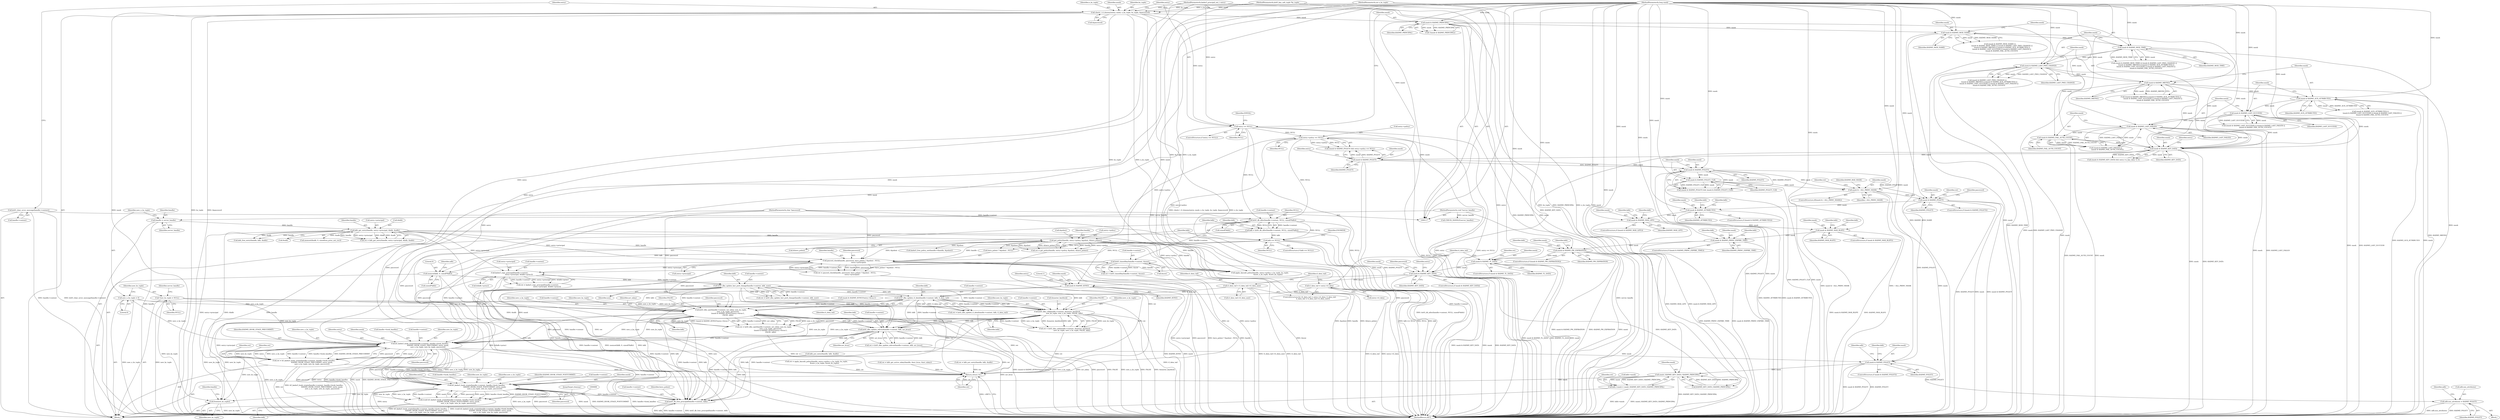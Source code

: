 digraph "0_krb5_b863de7fbf080b15e347a736fdda0a82d42f4f6b@API" {
"1000643" [label="(Call,k5_kadm5_hook_create(handle->context, handle->hook_handles,\n                               KADM5_HOOK_STAGE_PRECOMMIT, entry, mask,\n                               new_n_ks_tuple, new_ks_tuple, password))"];
"1000632" [label="(Call,krb5_dbe_update_mkvno(handle->context, kdb, act_kvno))"];
"1000617" [label="(Call,krb5_dbe_crk(handle->context, &master_keyblock,\n                           new_ks_tuple, new_n_ks_tuple, FALSE, kdb))"];
"1000515" [label="(Call,krb5_dbe_update_last_pwd_change(handle->context, kdb, now))"];
"1000500" [label="(Call,kadm5_copy_principal(handle->context,\n                                    entry->principal, &(kdb->princ)))"];
"1000343" [label="(Call,krb5_timeofday(handle->context, &now))"];
"1000276" [label="(Call,krb5_db_alloc(handle->context, NULL, sizeof(*kdb)))"];
"1000151" [label="(Call,krb5_clear_error_message(handle->context))"];
"1000224" [label="(Call,entry->policy == NULL)"];
"1000163" [label="(Call,entry == NULL)"];
"1000155" [label="(Call,check_1_6_dummy(entry, mask, n_ks_tuple, ks_tuple, &password))"];
"1000119" [label="(MethodParameterIn,kadm5_principal_ent_t entry)"];
"1000120" [label="(MethodParameterIn,long mask)"];
"1000121" [label="(MethodParameterIn,int n_ks_tuple)"];
"1000122" [label="(MethodParameterIn,krb5_key_salt_tuple *ks_tuple)"];
"1000326" [label="(Call,passwd_check(handle, password, have_polent ? &polent : NULL,\n                           entry->principal))"];
"1000309" [label="(Call,get_policy(handle, entry->policy, &polent, &have_polent))"];
"1000249" [label="(Call,kdb_get_entry(handle, entry->principal, &kdb, &adb))"];
"1000136" [label="(Call,handle = server_handle)"];
"1000118" [label="(MethodParameterIn,void *server_handle)"];
"1000123" [label="(MethodParameterIn,char *password)"];
"1000285" [label="(Call,kdb == NULL)"];
"1000274" [label="(Call,kdb = krb5_db_alloc(handle->context, NULL, sizeof(*kdb)))"];
"1000290" [label="(Call,memset(kdb, 0, sizeof(*kdb)))"];
"1000542" [label="(Call,krb5_dbe_update_tl_data(handle->context, kdb, tl_data_tail))"];
"1000528" [label="(Call,tl_data_tail = entry->tl_data)"];
"1000534" [label="(Call,tl_data_tail = tl_data_tail->tl_data_next)"];
"1000146" [label="(Call,*new_ks_tuple = NULL)"];
"1000142" [label="(Call,new_n_ks_tuple = 0)"];
"1000595" [label="(Call,krb5_dbe_cpw(handle->context, act_mkey, new_ks_tuple,\n                           new_n_ks_tuple, password,\n                           (mask & KADM5_KVNO)?entry->kvno:1,\n                           FALSE, kdb))"];
"1000579" [label="(Call,mask & KADM5_KEY_DATA)"];
"1000523" [label="(Call,mask & KADM5_TL_DATA)"];
"1000472" [label="(Call,mask & KADM5_PW_EXPIRATION)"];
"1000424" [label="(Call,mask & KADM5_PRINC_EXPIRE_TIME)"];
"1000403" [label="(Call,mask & KADM5_MAX_RLIFE)"];
"1000382" [label="(Call,mask & KADM5_MAX_LIFE)"];
"1000361" [label="(Call,mask & KADM5_ATTRIBUTES)"];
"1000303" [label="(Call,mask & KADM5_POLICY)"];
"1000242" [label="(Call,mask & ~ALL_PRINC_MASK)"];
"1000236" [label="(Call,mask & KADM5_POLICY_CLR)"];
"1000233" [label="(Call,mask & KADM5_POLICY)"];
"1000221" [label="(Call,mask & KADM5_POLICY)"];
"1000209" [label="(Call,mask & KADM5_KEY_DATA)"];
"1000187" [label="(Call,mask & KADM5_MKVNO)"];
"1000183" [label="(Call,mask & KADM5_LAST_PWD_CHANGE)"];
"1000179" [label="(Call,mask & KADM5_MOD_TIME)"];
"1000175" [label="(Call,mask & KADM5_MOD_NAME)"];
"1000171" [label="(Call,mask & KADM5_PRINCIPAL)"];
"1000199" [label="(Call,mask & KADM5_LAST_FAILED)"];
"1000195" [label="(Call,mask & KADM5_LAST_SUCCESS)"];
"1000191" [label="(Call,mask & KADM5_AUX_ATTRIBUTES)"];
"1000202" [label="(Call,mask & KADM5_FAIL_AUTH_COUNT)"];
"1000604" [label="(Call,mask & KADM5_KVNO)"];
"1000641" [label="(Call,ret = k5_kadm5_hook_create(handle->context, handle->hook_handles,\n                               KADM5_HOOK_STAGE_PRECOMMIT, entry, mask,\n                               new_n_ks_tuple, new_ks_tuple, password))"];
"1000730" [label="(Return,return ret;)"];
"1000665" [label="(Call,mask & KADM5_POLICY)"];
"1000669" [label="(Call,adb.aux_attributes = KADM5_POLICY)"];
"1000685" [label="(Call,mask | KADM5_KEY_DATA | KADM5_PRINCIPAL)"];
"1000681" [label="(Call,kdb->mask = mask | KADM5_KEY_DATA | KADM5_PRINCIPAL)"];
"1000699" [label="(Call,k5_kadm5_hook_create(handle->context, handle->hook_handles,\n                                KADM5_HOOK_STAGE_POSTCOMMIT, entry, mask,\n                                new_n_ks_tuple, new_ks_tuple, password))"];
"1000697" [label="(Call,(void) k5_kadm5_hook_create(handle->context, handle->hook_handles,\n                                KADM5_HOOK_STAGE_POSTCOMMIT, entry, mask,\n                                new_n_ks_tuple, new_ks_tuple, password))"];
"1000713" [label="(Call,free(new_ks_tuple))"];
"1000715" [label="(Call,krb5_db_free_principal(handle->context, kdb))"];
"1000654" [label="(Identifier,new_ks_tuple)"];
"1000625" [label="(Identifier,FALSE)"];
"1000293" [label="(Call,sizeof(*kdb))"];
"1000604" [label="(Call,mask & KADM5_KVNO)"];
"1000121" [label="(MethodParameterIn,int n_ks_tuple)"];
"1000484" [label="(Identifier,kdb)"];
"1000657" [label="(Identifier,ret)"];
"1000700" [label="(Call,handle->context)"];
"1000221" [label="(Call,mask & KADM5_POLICY)"];
"1000248" [label="(Identifier,ret)"];
"1000500" [label="(Call,kadm5_copy_principal(handle->context,\n                                    entry->principal, &(kdb->princ)))"];
"1000162" [label="(ControlStructure,if (entry == NULL))"];
"1000382" [label="(Call,mask & KADM5_MAX_LIFE)"];
"1000643" [label="(Call,k5_kadm5_hook_create(handle->context, handle->hook_handles,\n                               KADM5_HOOK_STAGE_PRECOMMIT, entry, mask,\n                               new_n_ks_tuple, new_ks_tuple, password))"];
"1000242" [label="(Call,mask & ~ALL_PRINC_MASK)"];
"1000203" [label="(Identifier,mask)"];
"1000671" [label="(Identifier,adb)"];
"1000730" [label="(Return,return ret;)"];
"1000716" [label="(Call,handle->context)"];
"1000343" [label="(Call,krb5_timeofday(handle->context, &now))"];
"1000246" [label="(Identifier,KADM5_BAD_MASK)"];
"1000214" [label="(Identifier,entry)"];
"1000383" [label="(Identifier,mask)"];
"1000650" [label="(Identifier,KADM5_HOOK_STAGE_PRECOMMIT)"];
"1000304" [label="(Identifier,mask)"];
"1000605" [label="(Identifier,mask)"];
"1000624" [label="(Identifier,new_n_ks_tuple)"];
"1000501" [label="(Call,handle->context)"];
"1000591" [label="(Identifier,password)"];
"1000477" [label="(Identifier,kdb)"];
"1000653" [label="(Identifier,new_n_ks_tuple)"];
"1000189" [label="(Identifier,KADM5_MKVNO)"];
"1000290" [label="(Call,memset(kdb, 0, sizeof(*kdb)))"];
"1000424" [label="(Call,mask & KADM5_PRINC_EXPIRE_TIME)"];
"1000522" [label="(ControlStructure,if (mask & KADM5_TL_DATA))"];
"1000192" [label="(Identifier,mask)"];
"1000608" [label="(Identifier,entry)"];
"1000408" [label="(Identifier,kdb)"];
"1000374" [label="(Identifier,kdb)"];
"1000667" [label="(Identifier,KADM5_POLICY)"];
"1000524" [label="(Identifier,mask)"];
"1000194" [label="(Call,(mask & KADM5_LAST_SUCCESS) || (mask & KADM5_LAST_FAILED) ||\n       (mask & KADM5_FAIL_AUTH_COUNT))"];
"1000714" [label="(Identifier,new_ks_tuple)"];
"1000170" [label="(Call,!(mask & KADM5_PRINCIPAL))"];
"1000277" [label="(Call,handle->context)"];
"1000311" [label="(Call,entry->policy)"];
"1000118" [label="(MethodParameterIn,void *server_handle)"];
"1000326" [label="(Call,passwd_check(handle, password, have_polent ? &polent : NULL,\n                           entry->principal))"];
"1000238" [label="(Identifier,KADM5_POLICY_CLR)"];
"1000209" [label="(Call,mask & KADM5_KEY_DATA)"];
"1000195" [label="(Call,mask & KADM5_LAST_SUCCESS)"];
"1000602" [label="(Identifier,password)"];
"1000669" [label="(Call,adb.aux_attributes = KADM5_POLICY)"];
"1000165" [label="(Identifier,NULL)"];
"1000296" [label="(Call,memset(&adb, 0, sizeof(osa_princ_ent_rec)))"];
"1000717" [label="(Identifier,handle)"];
"1000429" [label="(Identifier,kdb)"];
"1000711" [label="(Identifier,password)"];
"1000167" [label="(Identifier,EINVAL)"];
"1000713" [label="(Call,free(new_ks_tuple))"];
"1000178" [label="(Call,(mask & KADM5_MOD_TIME) || (mask & KADM5_LAST_PWD_CHANGE) ||\n        (mask & KADM5_MKVNO) || (mask & KADM5_AUX_ATTRIBUTES) ||\n       (mask & KADM5_LAST_SUCCESS) || (mask & KADM5_LAST_FAILED) ||\n       (mask & KADM5_FAIL_AUTH_COUNT))"];
"1000164" [label="(Identifier,entry)"];
"1000180" [label="(Identifier,mask)"];
"1000732" [label="(MethodReturn,RET)"];
"1000307" [label="(Call,ret = get_policy(handle, entry->policy, &polent, &have_polent))"];
"1000533" [label="(Identifier,tl_data_tail)"];
"1000651" [label="(Identifier,entry)"];
"1000593" [label="(Call,ret = krb5_dbe_cpw(handle->context, act_mkey, new_ks_tuple,\n                           new_n_ks_tuple, password,\n                           (mask & KADM5_KVNO)?entry->kvno:1,\n                           FALSE, kdb))"];
"1000362" [label="(Identifier,mask)"];
"1000540" [label="(Call,ret = krb5_dbe_update_tl_data(handle->context, kdb, tl_data_tail))"];
"1000234" [label="(Identifier,mask)"];
"1000191" [label="(Call,mask & KADM5_AUX_ATTRIBUTES)"];
"1000308" [label="(Identifier,ret)"];
"1000123" [label="(MethodParameterIn,char *password)"];
"1000699" [label="(Call,k5_kadm5_hook_create(handle->context, handle->hook_handles,\n                                KADM5_HOOK_STAGE_POSTCOMMIT, entry, mask,\n                                new_n_ks_tuple, new_ks_tuple, password))"];
"1000284" [label="(ControlStructure,if (kdb == NULL))"];
"1000226" [label="(Identifier,entry)"];
"1000525" [label="(Identifier,KADM5_TL_DATA)"];
"1000197" [label="(Identifier,KADM5_LAST_SUCCESS)"];
"1000187" [label="(Call,mask & KADM5_MKVNO)"];
"1000552" [label="(Identifier,ret)"];
"1000708" [label="(Identifier,mask)"];
"1000395" [label="(Identifier,kdb)"];
"1000177" [label="(Identifier,KADM5_MOD_NAME)"];
"1000547" [label="(Identifier,tl_data_tail)"];
"1000322" [label="(Identifier,password)"];
"1000146" [label="(Call,*new_ks_tuple = NULL)"];
"1000642" [label="(Identifier,ret)"];
"1000670" [label="(Call,adb.aux_attributes)"];
"1000291" [label="(Identifier,kdb)"];
"1000251" [label="(Call,entry->principal)"];
"1000287" [label="(Identifier,NULL)"];
"1000208" [label="(Call,(mask & KADM5_KEY_DATA) && entry->n_key_data != 0)"];
"1000124" [label="(Block,)"];
"1000626" [label="(Identifier,kdb)"];
"1000712" [label="(JumpTarget,cleanup:)"];
"1000244" [label="(Identifier,~ALL_PRINC_MASK)"];
"1000249" [label="(Call,kdb_get_entry(handle, entry->principal, &kdb, &adb))"];
"1000220" [label="(Call,(mask & KADM5_POLICY) && entry->policy == NULL)"];
"1000148" [label="(Identifier,NULL)"];
"1000237" [label="(Identifier,mask)"];
"1000155" [label="(Call,check_1_6_dummy(entry, mask, n_ks_tuple, ks_tuple, &password))"];
"1000578" [label="(ControlStructure,if (mask & KADM5_KEY_DATA))"];
"1000551" [label="(Call,ret = apply_keysalt_policy(handle, entry->policy, n_ks_tuple, ks_tuple,\n                               &new_n_ks_tuple, &new_ks_tuple))"];
"1000707" [label="(Identifier,entry)"];
"1000504" [label="(Call,entry->principal)"];
"1000171" [label="(Call,mask & KADM5_PRINCIPAL)"];
"1000403" [label="(Call,mask & KADM5_MAX_RLIFE)"];
"1000172" [label="(Identifier,mask)"];
"1000641" [label="(Call,ret = k5_kadm5_hook_create(handle->context, handle->hook_handles,\n                               KADM5_HOOK_STAGE_PRECOMMIT, entry, mask,\n                               new_n_ks_tuple, new_ks_tuple, password))"];
"1000158" [label="(Identifier,n_ks_tuple)"];
"1000241" [label="(ControlStructure,if((mask & ~ALL_PRINC_MASK)))"];
"1000553" [label="(Call,apply_keysalt_policy(handle, entry->policy, n_ks_tuple, ks_tuple,\n                               &new_n_ks_tuple, &new_ks_tuple))"];
"1000546" [label="(Identifier,kdb)"];
"1000519" [label="(Identifier,kdb)"];
"1000182" [label="(Call,(mask & KADM5_LAST_PWD_CHANGE) ||\n        (mask & KADM5_MKVNO) || (mask & KADM5_AUX_ATTRIBUTES) ||\n       (mask & KADM5_LAST_SUCCESS) || (mask & KADM5_LAST_FAILED) ||\n       (mask & KADM5_FAIL_AUTH_COUNT))"];
"1000405" [label="(Identifier,KADM5_MAX_RLIFE)"];
"1000183" [label="(Call,mask & KADM5_LAST_PWD_CHANGE)"];
"1000703" [label="(Call,handle->hook_handles)"];
"1000527" [label="(ControlStructure,for (tl_data_tail = entry->tl_data; tl_data_tail;\n             tl_data_tail = tl_data_tail->tl_data_next))"];
"1000361" [label="(Call,mask & KADM5_ATTRIBUTES)"];
"1000200" [label="(Identifier,mask)"];
"1000637" [label="(Identifier,act_kvno)"];
"1000264" [label="(Call,kdb_free_entry(handle, kdb, &adb))"];
"1000184" [label="(Identifier,mask)"];
"1000256" [label="(Call,&adb)"];
"1000615" [label="(Call,ret = krb5_dbe_crk(handle->context, &master_keyblock,\n                           new_ks_tuple, new_n_ks_tuple, FALSE, kdb))"];
"1000473" [label="(Identifier,mask)"];
"1000683" [label="(Identifier,kdb)"];
"1000143" [label="(Identifier,new_n_ks_tuple)"];
"1000136" [label="(Call,handle = server_handle)"];
"1000721" [label="(Identifier,have_polent)"];
"1000120" [label="(MethodParameterIn,long mask)"];
"1000224" [label="(Call,entry->policy == NULL)"];
"1000292" [label="(Literal,0)"];
"1000425" [label="(Identifier,mask)"];
"1000610" [label="(Literal,1)"];
"1000682" [label="(Call,kdb->mask)"];
"1000157" [label="(Identifier,mask)"];
"1000633" [label="(Call,handle->context)"];
"1000186" [label="(Call,(mask & KADM5_MKVNO) || (mask & KADM5_AUX_ATTRIBUTES) ||\n       (mask & KADM5_LAST_SUCCESS) || (mask & KADM5_LAST_FAILED) ||\n       (mask & KADM5_FAIL_AUTH_COUNT))"];
"1000652" [label="(Identifier,mask)"];
"1000302" [label="(ControlStructure,if ((mask & KADM5_POLICY)))"];
"1000630" [label="(Call,ret = krb5_dbe_update_mkvno(handle->context, kdb, act_kvno))"];
"1000402" [label="(ControlStructure,if (mask & KADM5_MAX_RLIFE))"];
"1000636" [label="(Identifier,kdb)"];
"1000606" [label="(Identifier,KADM5_KVNO)"];
"1000156" [label="(Identifier,entry)"];
"1000366" [label="(Identifier,kdb)"];
"1000715" [label="(Call,krb5_db_free_principal(handle->context, kdb))"];
"1000327" [label="(Identifier,handle)"];
"1000384" [label="(Identifier,KADM5_MAX_LIFE)"];
"1000668" [label="(Block,)"];
"1000149" [label="(Call,CHECK_HANDLE(server_handle))"];
"1000210" [label="(Identifier,mask)"];
"1000426" [label="(Identifier,KADM5_PRINC_EXPIRE_TIME)"];
"1000142" [label="(Call,new_n_ks_tuple = 0)"];
"1000507" [label="(Call,&(kdb->princ))"];
"1000416" [label="(Identifier,kdb)"];
"1000581" [label="(Identifier,KADM5_KEY_DATA)"];
"1000309" [label="(Call,get_policy(handle, entry->policy, &polent, &have_polent))"];
"1000137" [label="(Identifier,handle)"];
"1000181" [label="(Identifier,KADM5_MOD_TIME)"];
"1000329" [label="(Call,have_polent ? &polent : NULL)"];
"1000305" [label="(Identifier,KADM5_POLICY)"];
"1000190" [label="(Call,(mask & KADM5_AUX_ATTRIBUTES) ||\n       (mask & KADM5_LAST_SUCCESS) || (mask & KADM5_LAST_FAILED) ||\n       (mask & KADM5_FAIL_AUTH_COUNT))"];
"1000324" [label="(Call,ret = passwd_check(handle, password, have_polent ? &polent : NULL,\n                           entry->principal))"];
"1000687" [label="(Call,KADM5_KEY_DATA | KADM5_PRINCIPAL)"];
"1000665" [label="(Call,mask & KADM5_POLICY)"];
"1000710" [label="(Identifier,new_ks_tuple)"];
"1000623" [label="(Identifier,new_ks_tuple)"];
"1000150" [label="(Identifier,server_handle)"];
"1000151" [label="(Call,krb5_clear_error_message(handle->context))"];
"1000276" [label="(Call,krb5_db_alloc(handle->context, NULL, sizeof(*kdb)))"];
"1000228" [label="(Identifier,NULL)"];
"1000179" [label="(Call,mask & KADM5_MOD_TIME)"];
"1000719" [label="(Identifier,kdb)"];
"1000160" [label="(Call,&password)"];
"1000201" [label="(Identifier,KADM5_LAST_FAILED)"];
"1000196" [label="(Identifier,mask)"];
"1000243" [label="(Identifier,mask)"];
"1000404" [label="(Identifier,mask)"];
"1000692" [label="(Call,kdb_put_entry(handle, kdb, &adb))"];
"1000618" [label="(Call,handle->context)"];
"1000341" [label="(Call,ret = krb5_timeofday(handle->context, &now))"];
"1000119" [label="(MethodParameterIn,kadm5_principal_ent_t entry)"];
"1000199" [label="(Call,mask & KADM5_LAST_FAILED)"];
"1000685" [label="(Call,mask | KADM5_KEY_DATA | KADM5_PRINCIPAL)"];
"1000601" [label="(Identifier,new_n_ks_tuple)"];
"1000724" [label="(Call,kadm5_free_policy_ent(handle->lhandle, &polent))"];
"1000543" [label="(Call,handle->context)"];
"1000275" [label="(Identifier,kdb)"];
"1000535" [label="(Identifier,tl_data_tail)"];
"1000236" [label="(Call,mask & KADM5_POLICY_CLR)"];
"1000176" [label="(Identifier,mask)"];
"1000344" [label="(Call,handle->context)"];
"1000174" [label="(Call,(mask & KADM5_MOD_NAME) ||\n        (mask & KADM5_MOD_TIME) || (mask & KADM5_LAST_PWD_CHANGE) ||\n        (mask & KADM5_MKVNO) || (mask & KADM5_AUX_ATTRIBUTES) ||\n       (mask & KADM5_LAST_SUCCESS) || (mask & KADM5_LAST_FAILED) ||\n       (mask & KADM5_FAIL_AUTH_COUNT))"];
"1000204" [label="(Identifier,KADM5_FAIL_AUTH_COUNT)"];
"1000316" [label="(Call,&have_polent)"];
"1000223" [label="(Identifier,KADM5_POLICY)"];
"1000647" [label="(Call,handle->hook_handles)"];
"1000225" [label="(Call,entry->policy)"];
"1000523" [label="(Call,mask & KADM5_TL_DATA)"];
"1000617" [label="(Call,krb5_dbe_crk(handle->context, &master_keyblock,\n                           new_ks_tuple, new_n_ks_tuple, FALSE, kdb))"];
"1000472" [label="(Call,mask & KADM5_PW_EXPIRATION)"];
"1000185" [label="(Identifier,KADM5_LAST_PWD_CHANGE)"];
"1000596" [label="(Call,handle->context)"];
"1000664" [label="(ControlStructure,if (mask & KADM5_POLICY))"];
"1000691" [label="(Identifier,ret)"];
"1000595" [label="(Call,krb5_dbe_cpw(handle->context, act_mkey, new_ks_tuple,\n                           new_n_ks_tuple, password,\n                           (mask & KADM5_KVNO)?entry->kvno:1,\n                           FALSE, kdb))"];
"1000621" [label="(Call,&master_keyblock)"];
"1000471" [label="(ControlStructure,if ((mask & KADM5_PW_EXPIRATION)))"];
"1000147" [label="(Identifier,new_ks_tuple)"];
"1000528" [label="(Call,tl_data_tail = entry->tl_data)"];
"1000363" [label="(Identifier,KADM5_ATTRIBUTES)"];
"1000193" [label="(Identifier,KADM5_AUX_ATTRIBUTES)"];
"1000188" [label="(Identifier,mask)"];
"1000586" [label="(Identifier,entry)"];
"1000516" [label="(Call,handle->context)"];
"1000697" [label="(Call,(void) k5_kadm5_hook_create(handle->context, handle->hook_handles,\n                                KADM5_HOOK_STAGE_POSTCOMMIT, entry, mask,\n                                new_n_ks_tuple, new_ks_tuple, password))"];
"1000603" [label="(Call,(mask & KADM5_KVNO)?entry->kvno:1)"];
"1000222" [label="(Identifier,mask)"];
"1000655" [label="(Identifier,password)"];
"1000360" [label="(ControlStructure,if ((mask & KADM5_ATTRIBUTES)))"];
"1000280" [label="(Identifier,NULL)"];
"1000235" [label="(Identifier,KADM5_POLICY)"];
"1000542" [label="(Call,krb5_dbe_update_tl_data(handle->context, kdb, tl_data_tail))"];
"1000600" [label="(Identifier,new_ks_tuple)"];
"1000175" [label="(Call,mask & KADM5_MOD_NAME)"];
"1000211" [label="(Identifier,KADM5_KEY_DATA)"];
"1000347" [label="(Call,&now)"];
"1000387" [label="(Identifier,kdb)"];
"1000122" [label="(MethodParameterIn,krb5_key_salt_tuple *ks_tuple)"];
"1000474" [label="(Identifier,KADM5_PW_EXPIRATION)"];
"1000144" [label="(Literal,0)"];
"1000202" [label="(Call,mask & KADM5_FAIL_AUTH_COUNT)"];
"1000233" [label="(Call,mask & KADM5_POLICY)"];
"1000644" [label="(Call,handle->context)"];
"1000163" [label="(Call,entry == NULL)"];
"1000534" [label="(Call,tl_data_tail = tl_data_tail->tl_data_next)"];
"1000381" [label="(ControlStructure,if ((mask & KADM5_MAX_LIFE)))"];
"1000173" [label="(Identifier,KADM5_PRINCIPAL)"];
"1000289" [label="(Identifier,ENOMEM)"];
"1000285" [label="(Call,kdb == NULL)"];
"1000536" [label="(Call,tl_data_tail->tl_data_next)"];
"1000232" [label="(Call,(mask & KADM5_POLICY) && (mask & KADM5_POLICY_CLR))"];
"1000579" [label="(Call,mask & KADM5_KEY_DATA)"];
"1000254" [label="(Call,&kdb)"];
"1000731" [label="(Identifier,ret)"];
"1000681" [label="(Call,kdb->mask = mask | KADM5_KEY_DATA | KADM5_PRINCIPAL)"];
"1000437" [label="(Identifier,kdb)"];
"1000686" [label="(Identifier,mask)"];
"1000303" [label="(Call,mask & KADM5_POLICY)"];
"1000567" [label="(Call,ret = kdb_get_active_mkey(handle, &act_kvno, &act_mkey))"];
"1000530" [label="(Call,entry->tl_data)"];
"1000310" [label="(Identifier,handle)"];
"1000334" [label="(Call,entry->principal)"];
"1000513" [label="(Call,ret = krb5_dbe_update_last_pwd_change(handle->context, kdb, now))"];
"1000709" [label="(Identifier,new_n_ks_tuple)"];
"1000159" [label="(Identifier,ks_tuple)"];
"1000314" [label="(Call,&polent)"];
"1000612" [label="(Identifier,kdb)"];
"1000274" [label="(Call,kdb = krb5_db_alloc(handle->context, NULL, sizeof(*kdb)))"];
"1000666" [label="(Identifier,mask)"];
"1000498" [label="(Call,ret = kadm5_copy_principal(handle->context,\n                                    entry->principal, &(kdb->princ)))"];
"1000632" [label="(Call,krb5_dbe_update_mkvno(handle->context, kdb, act_kvno))"];
"1000423" [label="(ControlStructure,if ((mask & KADM5_PRINC_EXPIRE_TIME)))"];
"1000673" [label="(Identifier,KADM5_POLICY)"];
"1000250" [label="(Identifier,handle)"];
"1000281" [label="(Call,sizeof(*kdb))"];
"1000247" [label="(Call,ret = kdb_get_entry(handle, entry->principal, &kdb, &adb))"];
"1000298" [label="(Identifier,adb)"];
"1000706" [label="(Identifier,KADM5_HOOK_STAGE_POSTCOMMIT)"];
"1000515" [label="(Call,krb5_dbe_update_last_pwd_change(handle->context, kdb, now))"];
"1000599" [label="(Identifier,act_mkey)"];
"1000520" [label="(Identifier,now)"];
"1000152" [label="(Call,handle->context)"];
"1000286" [label="(Identifier,kdb)"];
"1000328" [label="(Identifier,password)"];
"1000611" [label="(Identifier,FALSE)"];
"1000198" [label="(Call,(mask & KADM5_LAST_FAILED) ||\n       (mask & KADM5_FAIL_AUTH_COUNT))"];
"1000690" [label="(Call,ret = kdb_put_entry(handle, kdb, &adb))"];
"1000138" [label="(Identifier,server_handle)"];
"1000529" [label="(Identifier,tl_data_tail)"];
"1000580" [label="(Identifier,mask)"];
"1000676" [label="(Identifier,adb)"];
"1000643" -> "1000641"  [label="AST: "];
"1000643" -> "1000655"  [label="CFG: "];
"1000644" -> "1000643"  [label="AST: "];
"1000647" -> "1000643"  [label="AST: "];
"1000650" -> "1000643"  [label="AST: "];
"1000651" -> "1000643"  [label="AST: "];
"1000652" -> "1000643"  [label="AST: "];
"1000653" -> "1000643"  [label="AST: "];
"1000654" -> "1000643"  [label="AST: "];
"1000655" -> "1000643"  [label="AST: "];
"1000641" -> "1000643"  [label="CFG: "];
"1000643" -> "1000732"  [label="DDG: KADM5_HOOK_STAGE_PRECOMMIT"];
"1000643" -> "1000732"  [label="DDG: password"];
"1000643" -> "1000732"  [label="DDG: entry"];
"1000643" -> "1000732"  [label="DDG: handle->hook_handles"];
"1000643" -> "1000732"  [label="DDG: mask"];
"1000643" -> "1000732"  [label="DDG: new_n_ks_tuple"];
"1000643" -> "1000641"  [label="DDG: mask"];
"1000643" -> "1000641"  [label="DDG: new_ks_tuple"];
"1000643" -> "1000641"  [label="DDG: entry"];
"1000643" -> "1000641"  [label="DDG: password"];
"1000643" -> "1000641"  [label="DDG: new_n_ks_tuple"];
"1000643" -> "1000641"  [label="DDG: handle->context"];
"1000643" -> "1000641"  [label="DDG: handle->hook_handles"];
"1000643" -> "1000641"  [label="DDG: KADM5_HOOK_STAGE_PRECOMMIT"];
"1000632" -> "1000643"  [label="DDG: handle->context"];
"1000163" -> "1000643"  [label="DDG: entry"];
"1000119" -> "1000643"  [label="DDG: entry"];
"1000579" -> "1000643"  [label="DDG: mask"];
"1000604" -> "1000643"  [label="DDG: mask"];
"1000120" -> "1000643"  [label="DDG: mask"];
"1000617" -> "1000643"  [label="DDG: new_n_ks_tuple"];
"1000617" -> "1000643"  [label="DDG: new_ks_tuple"];
"1000142" -> "1000643"  [label="DDG: new_n_ks_tuple"];
"1000595" -> "1000643"  [label="DDG: new_n_ks_tuple"];
"1000595" -> "1000643"  [label="DDG: new_ks_tuple"];
"1000595" -> "1000643"  [label="DDG: password"];
"1000146" -> "1000643"  [label="DDG: new_ks_tuple"];
"1000326" -> "1000643"  [label="DDG: password"];
"1000123" -> "1000643"  [label="DDG: password"];
"1000643" -> "1000665"  [label="DDG: mask"];
"1000643" -> "1000699"  [label="DDG: handle->context"];
"1000643" -> "1000699"  [label="DDG: handle->hook_handles"];
"1000643" -> "1000699"  [label="DDG: entry"];
"1000643" -> "1000699"  [label="DDG: new_n_ks_tuple"];
"1000643" -> "1000699"  [label="DDG: new_ks_tuple"];
"1000643" -> "1000699"  [label="DDG: password"];
"1000643" -> "1000713"  [label="DDG: new_ks_tuple"];
"1000643" -> "1000715"  [label="DDG: handle->context"];
"1000632" -> "1000630"  [label="AST: "];
"1000632" -> "1000637"  [label="CFG: "];
"1000633" -> "1000632"  [label="AST: "];
"1000636" -> "1000632"  [label="AST: "];
"1000637" -> "1000632"  [label="AST: "];
"1000630" -> "1000632"  [label="CFG: "];
"1000632" -> "1000732"  [label="DDG: act_kvno"];
"1000632" -> "1000630"  [label="DDG: handle->context"];
"1000632" -> "1000630"  [label="DDG: kdb"];
"1000632" -> "1000630"  [label="DDG: act_kvno"];
"1000617" -> "1000632"  [label="DDG: handle->context"];
"1000617" -> "1000632"  [label="DDG: kdb"];
"1000595" -> "1000632"  [label="DDG: handle->context"];
"1000595" -> "1000632"  [label="DDG: kdb"];
"1000515" -> "1000632"  [label="DDG: handle->context"];
"1000515" -> "1000632"  [label="DDG: kdb"];
"1000542" -> "1000632"  [label="DDG: handle->context"];
"1000542" -> "1000632"  [label="DDG: kdb"];
"1000632" -> "1000692"  [label="DDG: kdb"];
"1000632" -> "1000715"  [label="DDG: handle->context"];
"1000632" -> "1000715"  [label="DDG: kdb"];
"1000617" -> "1000615"  [label="AST: "];
"1000617" -> "1000626"  [label="CFG: "];
"1000618" -> "1000617"  [label="AST: "];
"1000621" -> "1000617"  [label="AST: "];
"1000623" -> "1000617"  [label="AST: "];
"1000624" -> "1000617"  [label="AST: "];
"1000625" -> "1000617"  [label="AST: "];
"1000626" -> "1000617"  [label="AST: "];
"1000615" -> "1000617"  [label="CFG: "];
"1000617" -> "1000732"  [label="DDG: &master_keyblock"];
"1000617" -> "1000732"  [label="DDG: new_n_ks_tuple"];
"1000617" -> "1000732"  [label="DDG: FALSE"];
"1000617" -> "1000615"  [label="DDG: FALSE"];
"1000617" -> "1000615"  [label="DDG: new_ks_tuple"];
"1000617" -> "1000615"  [label="DDG: handle->context"];
"1000617" -> "1000615"  [label="DDG: new_n_ks_tuple"];
"1000617" -> "1000615"  [label="DDG: &master_keyblock"];
"1000617" -> "1000615"  [label="DDG: kdb"];
"1000515" -> "1000617"  [label="DDG: handle->context"];
"1000515" -> "1000617"  [label="DDG: kdb"];
"1000542" -> "1000617"  [label="DDG: handle->context"];
"1000542" -> "1000617"  [label="DDG: kdb"];
"1000146" -> "1000617"  [label="DDG: new_ks_tuple"];
"1000142" -> "1000617"  [label="DDG: new_n_ks_tuple"];
"1000617" -> "1000713"  [label="DDG: new_ks_tuple"];
"1000617" -> "1000715"  [label="DDG: handle->context"];
"1000617" -> "1000715"  [label="DDG: kdb"];
"1000515" -> "1000513"  [label="AST: "];
"1000515" -> "1000520"  [label="CFG: "];
"1000516" -> "1000515"  [label="AST: "];
"1000519" -> "1000515"  [label="AST: "];
"1000520" -> "1000515"  [label="AST: "];
"1000513" -> "1000515"  [label="CFG: "];
"1000515" -> "1000732"  [label="DDG: now"];
"1000515" -> "1000513"  [label="DDG: handle->context"];
"1000515" -> "1000513"  [label="DDG: kdb"];
"1000515" -> "1000513"  [label="DDG: now"];
"1000500" -> "1000515"  [label="DDG: handle->context"];
"1000290" -> "1000515"  [label="DDG: kdb"];
"1000515" -> "1000542"  [label="DDG: handle->context"];
"1000515" -> "1000542"  [label="DDG: kdb"];
"1000515" -> "1000595"  [label="DDG: handle->context"];
"1000515" -> "1000595"  [label="DDG: kdb"];
"1000515" -> "1000715"  [label="DDG: handle->context"];
"1000515" -> "1000715"  [label="DDG: kdb"];
"1000500" -> "1000498"  [label="AST: "];
"1000500" -> "1000507"  [label="CFG: "];
"1000501" -> "1000500"  [label="AST: "];
"1000504" -> "1000500"  [label="AST: "];
"1000507" -> "1000500"  [label="AST: "];
"1000498" -> "1000500"  [label="CFG: "];
"1000500" -> "1000732"  [label="DDG: &(kdb->princ)"];
"1000500" -> "1000732"  [label="DDG: entry->principal"];
"1000500" -> "1000498"  [label="DDG: handle->context"];
"1000500" -> "1000498"  [label="DDG: entry->principal"];
"1000500" -> "1000498"  [label="DDG: &(kdb->princ)"];
"1000343" -> "1000500"  [label="DDG: handle->context"];
"1000326" -> "1000500"  [label="DDG: entry->principal"];
"1000249" -> "1000500"  [label="DDG: entry->principal"];
"1000500" -> "1000715"  [label="DDG: handle->context"];
"1000343" -> "1000341"  [label="AST: "];
"1000343" -> "1000347"  [label="CFG: "];
"1000344" -> "1000343"  [label="AST: "];
"1000347" -> "1000343"  [label="AST: "];
"1000341" -> "1000343"  [label="CFG: "];
"1000343" -> "1000732"  [label="DDG: &now"];
"1000343" -> "1000341"  [label="DDG: handle->context"];
"1000343" -> "1000341"  [label="DDG: &now"];
"1000276" -> "1000343"  [label="DDG: handle->context"];
"1000343" -> "1000715"  [label="DDG: handle->context"];
"1000276" -> "1000274"  [label="AST: "];
"1000276" -> "1000281"  [label="CFG: "];
"1000277" -> "1000276"  [label="AST: "];
"1000280" -> "1000276"  [label="AST: "];
"1000281" -> "1000276"  [label="AST: "];
"1000274" -> "1000276"  [label="CFG: "];
"1000276" -> "1000732"  [label="DDG: handle->context"];
"1000276" -> "1000274"  [label="DDG: handle->context"];
"1000276" -> "1000274"  [label="DDG: NULL"];
"1000151" -> "1000276"  [label="DDG: handle->context"];
"1000224" -> "1000276"  [label="DDG: NULL"];
"1000163" -> "1000276"  [label="DDG: NULL"];
"1000276" -> "1000285"  [label="DDG: NULL"];
"1000276" -> "1000715"  [label="DDG: handle->context"];
"1000151" -> "1000124"  [label="AST: "];
"1000151" -> "1000152"  [label="CFG: "];
"1000152" -> "1000151"  [label="AST: "];
"1000156" -> "1000151"  [label="CFG: "];
"1000151" -> "1000732"  [label="DDG: krb5_clear_error_message(handle->context)"];
"1000151" -> "1000732"  [label="DDG: handle->context"];
"1000224" -> "1000220"  [label="AST: "];
"1000224" -> "1000228"  [label="CFG: "];
"1000225" -> "1000224"  [label="AST: "];
"1000228" -> "1000224"  [label="AST: "];
"1000220" -> "1000224"  [label="CFG: "];
"1000224" -> "1000732"  [label="DDG: entry->policy"];
"1000224" -> "1000732"  [label="DDG: NULL"];
"1000224" -> "1000220"  [label="DDG: entry->policy"];
"1000224" -> "1000220"  [label="DDG: NULL"];
"1000163" -> "1000224"  [label="DDG: NULL"];
"1000224" -> "1000309"  [label="DDG: entry->policy"];
"1000224" -> "1000553"  [label="DDG: entry->policy"];
"1000163" -> "1000162"  [label="AST: "];
"1000163" -> "1000165"  [label="CFG: "];
"1000164" -> "1000163"  [label="AST: "];
"1000165" -> "1000163"  [label="AST: "];
"1000167" -> "1000163"  [label="CFG: "];
"1000172" -> "1000163"  [label="CFG: "];
"1000163" -> "1000732"  [label="DDG: entry"];
"1000163" -> "1000732"  [label="DDG: entry == NULL"];
"1000163" -> "1000732"  [label="DDG: NULL"];
"1000155" -> "1000163"  [label="DDG: entry"];
"1000119" -> "1000163"  [label="DDG: entry"];
"1000155" -> "1000124"  [label="AST: "];
"1000155" -> "1000160"  [label="CFG: "];
"1000156" -> "1000155"  [label="AST: "];
"1000157" -> "1000155"  [label="AST: "];
"1000158" -> "1000155"  [label="AST: "];
"1000159" -> "1000155"  [label="AST: "];
"1000160" -> "1000155"  [label="AST: "];
"1000164" -> "1000155"  [label="CFG: "];
"1000155" -> "1000732"  [label="DDG: ks_tuple"];
"1000155" -> "1000732"  [label="DDG: mask"];
"1000155" -> "1000732"  [label="DDG: &password"];
"1000155" -> "1000732"  [label="DDG: n_ks_tuple"];
"1000155" -> "1000732"  [label="DDG: check_1_6_dummy(entry, mask, n_ks_tuple, ks_tuple, &password)"];
"1000119" -> "1000155"  [label="DDG: entry"];
"1000120" -> "1000155"  [label="DDG: mask"];
"1000121" -> "1000155"  [label="DDG: n_ks_tuple"];
"1000122" -> "1000155"  [label="DDG: ks_tuple"];
"1000155" -> "1000171"  [label="DDG: mask"];
"1000155" -> "1000553"  [label="DDG: n_ks_tuple"];
"1000155" -> "1000553"  [label="DDG: ks_tuple"];
"1000119" -> "1000117"  [label="AST: "];
"1000119" -> "1000732"  [label="DDG: entry"];
"1000119" -> "1000699"  [label="DDG: entry"];
"1000120" -> "1000117"  [label="AST: "];
"1000120" -> "1000732"  [label="DDG: mask"];
"1000120" -> "1000171"  [label="DDG: mask"];
"1000120" -> "1000175"  [label="DDG: mask"];
"1000120" -> "1000179"  [label="DDG: mask"];
"1000120" -> "1000183"  [label="DDG: mask"];
"1000120" -> "1000187"  [label="DDG: mask"];
"1000120" -> "1000191"  [label="DDG: mask"];
"1000120" -> "1000195"  [label="DDG: mask"];
"1000120" -> "1000199"  [label="DDG: mask"];
"1000120" -> "1000202"  [label="DDG: mask"];
"1000120" -> "1000209"  [label="DDG: mask"];
"1000120" -> "1000221"  [label="DDG: mask"];
"1000120" -> "1000233"  [label="DDG: mask"];
"1000120" -> "1000236"  [label="DDG: mask"];
"1000120" -> "1000242"  [label="DDG: mask"];
"1000120" -> "1000303"  [label="DDG: mask"];
"1000120" -> "1000361"  [label="DDG: mask"];
"1000120" -> "1000382"  [label="DDG: mask"];
"1000120" -> "1000403"  [label="DDG: mask"];
"1000120" -> "1000424"  [label="DDG: mask"];
"1000120" -> "1000472"  [label="DDG: mask"];
"1000120" -> "1000523"  [label="DDG: mask"];
"1000120" -> "1000579"  [label="DDG: mask"];
"1000120" -> "1000604"  [label="DDG: mask"];
"1000120" -> "1000665"  [label="DDG: mask"];
"1000120" -> "1000685"  [label="DDG: mask"];
"1000120" -> "1000699"  [label="DDG: mask"];
"1000121" -> "1000117"  [label="AST: "];
"1000121" -> "1000732"  [label="DDG: n_ks_tuple"];
"1000121" -> "1000553"  [label="DDG: n_ks_tuple"];
"1000122" -> "1000117"  [label="AST: "];
"1000122" -> "1000732"  [label="DDG: ks_tuple"];
"1000122" -> "1000553"  [label="DDG: ks_tuple"];
"1000326" -> "1000324"  [label="AST: "];
"1000326" -> "1000334"  [label="CFG: "];
"1000327" -> "1000326"  [label="AST: "];
"1000328" -> "1000326"  [label="AST: "];
"1000329" -> "1000326"  [label="AST: "];
"1000334" -> "1000326"  [label="AST: "];
"1000324" -> "1000326"  [label="CFG: "];
"1000326" -> "1000732"  [label="DDG: entry->principal"];
"1000326" -> "1000732"  [label="DDG: password"];
"1000326" -> "1000732"  [label="DDG: have_polent ? &polent : NULL"];
"1000326" -> "1000732"  [label="DDG: handle"];
"1000326" -> "1000324"  [label="DDG: handle"];
"1000326" -> "1000324"  [label="DDG: password"];
"1000326" -> "1000324"  [label="DDG: have_polent ? &polent : NULL"];
"1000326" -> "1000324"  [label="DDG: entry->principal"];
"1000309" -> "1000326"  [label="DDG: handle"];
"1000309" -> "1000326"  [label="DDG: &polent"];
"1000249" -> "1000326"  [label="DDG: handle"];
"1000249" -> "1000326"  [label="DDG: entry->principal"];
"1000123" -> "1000326"  [label="DDG: password"];
"1000285" -> "1000326"  [label="DDG: NULL"];
"1000326" -> "1000553"  [label="DDG: handle"];
"1000326" -> "1000595"  [label="DDG: password"];
"1000309" -> "1000307"  [label="AST: "];
"1000309" -> "1000316"  [label="CFG: "];
"1000310" -> "1000309"  [label="AST: "];
"1000311" -> "1000309"  [label="AST: "];
"1000314" -> "1000309"  [label="AST: "];
"1000316" -> "1000309"  [label="AST: "];
"1000307" -> "1000309"  [label="CFG: "];
"1000309" -> "1000732"  [label="DDG: handle"];
"1000309" -> "1000732"  [label="DDG: &have_polent"];
"1000309" -> "1000732"  [label="DDG: entry->policy"];
"1000309" -> "1000732"  [label="DDG: &polent"];
"1000309" -> "1000307"  [label="DDG: handle"];
"1000309" -> "1000307"  [label="DDG: entry->policy"];
"1000309" -> "1000307"  [label="DDG: &polent"];
"1000309" -> "1000307"  [label="DDG: &have_polent"];
"1000249" -> "1000309"  [label="DDG: handle"];
"1000309" -> "1000329"  [label="DDG: &polent"];
"1000309" -> "1000553"  [label="DDG: handle"];
"1000309" -> "1000553"  [label="DDG: entry->policy"];
"1000309" -> "1000724"  [label="DDG: &polent"];
"1000249" -> "1000247"  [label="AST: "];
"1000249" -> "1000256"  [label="CFG: "];
"1000250" -> "1000249"  [label="AST: "];
"1000251" -> "1000249"  [label="AST: "];
"1000254" -> "1000249"  [label="AST: "];
"1000256" -> "1000249"  [label="AST: "];
"1000247" -> "1000249"  [label="CFG: "];
"1000249" -> "1000732"  [label="DDG: entry->principal"];
"1000249" -> "1000732"  [label="DDG: &kdb"];
"1000249" -> "1000732"  [label="DDG: handle"];
"1000249" -> "1000732"  [label="DDG: &adb"];
"1000249" -> "1000247"  [label="DDG: handle"];
"1000249" -> "1000247"  [label="DDG: entry->principal"];
"1000249" -> "1000247"  [label="DDG: &kdb"];
"1000249" -> "1000247"  [label="DDG: &adb"];
"1000136" -> "1000249"  [label="DDG: handle"];
"1000249" -> "1000264"  [label="DDG: handle"];
"1000249" -> "1000264"  [label="DDG: &adb"];
"1000249" -> "1000296"  [label="DDG: &adb"];
"1000249" -> "1000553"  [label="DDG: handle"];
"1000136" -> "1000124"  [label="AST: "];
"1000136" -> "1000138"  [label="CFG: "];
"1000137" -> "1000136"  [label="AST: "];
"1000138" -> "1000136"  [label="AST: "];
"1000143" -> "1000136"  [label="CFG: "];
"1000136" -> "1000732"  [label="DDG: handle"];
"1000118" -> "1000136"  [label="DDG: server_handle"];
"1000118" -> "1000117"  [label="AST: "];
"1000118" -> "1000732"  [label="DDG: server_handle"];
"1000118" -> "1000149"  [label="DDG: server_handle"];
"1000123" -> "1000117"  [label="AST: "];
"1000123" -> "1000732"  [label="DDG: password"];
"1000123" -> "1000595"  [label="DDG: password"];
"1000123" -> "1000699"  [label="DDG: password"];
"1000285" -> "1000284"  [label="AST: "];
"1000285" -> "1000287"  [label="CFG: "];
"1000286" -> "1000285"  [label="AST: "];
"1000287" -> "1000285"  [label="AST: "];
"1000289" -> "1000285"  [label="CFG: "];
"1000291" -> "1000285"  [label="CFG: "];
"1000285" -> "1000732"  [label="DDG: kdb"];
"1000285" -> "1000732"  [label="DDG: kdb == NULL"];
"1000285" -> "1000732"  [label="DDG: NULL"];
"1000274" -> "1000285"  [label="DDG: kdb"];
"1000285" -> "1000290"  [label="DDG: kdb"];
"1000285" -> "1000329"  [label="DDG: NULL"];
"1000274" -> "1000124"  [label="AST: "];
"1000275" -> "1000274"  [label="AST: "];
"1000286" -> "1000274"  [label="CFG: "];
"1000274" -> "1000732"  [label="DDG: krb5_db_alloc(handle->context, NULL, sizeof(*kdb))"];
"1000290" -> "1000124"  [label="AST: "];
"1000290" -> "1000293"  [label="CFG: "];
"1000291" -> "1000290"  [label="AST: "];
"1000292" -> "1000290"  [label="AST: "];
"1000293" -> "1000290"  [label="AST: "];
"1000298" -> "1000290"  [label="CFG: "];
"1000290" -> "1000732"  [label="DDG: memset(kdb, 0, sizeof(*kdb))"];
"1000290" -> "1000715"  [label="DDG: kdb"];
"1000542" -> "1000540"  [label="AST: "];
"1000542" -> "1000547"  [label="CFG: "];
"1000543" -> "1000542"  [label="AST: "];
"1000546" -> "1000542"  [label="AST: "];
"1000547" -> "1000542"  [label="AST: "];
"1000540" -> "1000542"  [label="CFG: "];
"1000542" -> "1000732"  [label="DDG: tl_data_tail"];
"1000542" -> "1000540"  [label="DDG: handle->context"];
"1000542" -> "1000540"  [label="DDG: kdb"];
"1000542" -> "1000540"  [label="DDG: tl_data_tail"];
"1000528" -> "1000542"  [label="DDG: tl_data_tail"];
"1000534" -> "1000542"  [label="DDG: tl_data_tail"];
"1000542" -> "1000595"  [label="DDG: handle->context"];
"1000542" -> "1000595"  [label="DDG: kdb"];
"1000542" -> "1000715"  [label="DDG: handle->context"];
"1000542" -> "1000715"  [label="DDG: kdb"];
"1000528" -> "1000527"  [label="AST: "];
"1000528" -> "1000530"  [label="CFG: "];
"1000529" -> "1000528"  [label="AST: "];
"1000530" -> "1000528"  [label="AST: "];
"1000533" -> "1000528"  [label="CFG: "];
"1000528" -> "1000732"  [label="DDG: entry->tl_data"];
"1000528" -> "1000732"  [label="DDG: tl_data_tail"];
"1000534" -> "1000527"  [label="AST: "];
"1000534" -> "1000536"  [label="CFG: "];
"1000535" -> "1000534"  [label="AST: "];
"1000536" -> "1000534"  [label="AST: "];
"1000533" -> "1000534"  [label="CFG: "];
"1000534" -> "1000732"  [label="DDG: tl_data_tail->tl_data_next"];
"1000534" -> "1000732"  [label="DDG: tl_data_tail"];
"1000146" -> "1000124"  [label="AST: "];
"1000146" -> "1000148"  [label="CFG: "];
"1000147" -> "1000146"  [label="AST: "];
"1000148" -> "1000146"  [label="AST: "];
"1000150" -> "1000146"  [label="CFG: "];
"1000146" -> "1000732"  [label="DDG: new_ks_tuple"];
"1000146" -> "1000595"  [label="DDG: new_ks_tuple"];
"1000146" -> "1000713"  [label="DDG: new_ks_tuple"];
"1000142" -> "1000124"  [label="AST: "];
"1000142" -> "1000144"  [label="CFG: "];
"1000143" -> "1000142"  [label="AST: "];
"1000144" -> "1000142"  [label="AST: "];
"1000147" -> "1000142"  [label="CFG: "];
"1000142" -> "1000732"  [label="DDG: new_n_ks_tuple"];
"1000142" -> "1000595"  [label="DDG: new_n_ks_tuple"];
"1000595" -> "1000593"  [label="AST: "];
"1000595" -> "1000612"  [label="CFG: "];
"1000596" -> "1000595"  [label="AST: "];
"1000599" -> "1000595"  [label="AST: "];
"1000600" -> "1000595"  [label="AST: "];
"1000601" -> "1000595"  [label="AST: "];
"1000602" -> "1000595"  [label="AST: "];
"1000603" -> "1000595"  [label="AST: "];
"1000611" -> "1000595"  [label="AST: "];
"1000612" -> "1000595"  [label="AST: "];
"1000593" -> "1000595"  [label="CFG: "];
"1000595" -> "1000732"  [label="DDG: act_mkey"];
"1000595" -> "1000732"  [label="DDG: password"];
"1000595" -> "1000732"  [label="DDG: FALSE"];
"1000595" -> "1000732"  [label="DDG: (mask & KADM5_KVNO)?entry->kvno:1"];
"1000595" -> "1000732"  [label="DDG: new_n_ks_tuple"];
"1000595" -> "1000593"  [label="DDG: FALSE"];
"1000595" -> "1000593"  [label="DDG: new_n_ks_tuple"];
"1000595" -> "1000593"  [label="DDG: password"];
"1000595" -> "1000593"  [label="DDG: new_ks_tuple"];
"1000595" -> "1000593"  [label="DDG: (mask & KADM5_KVNO)?entry->kvno:1"];
"1000595" -> "1000593"  [label="DDG: kdb"];
"1000595" -> "1000593"  [label="DDG: handle->context"];
"1000595" -> "1000593"  [label="DDG: act_mkey"];
"1000595" -> "1000713"  [label="DDG: new_ks_tuple"];
"1000595" -> "1000715"  [label="DDG: handle->context"];
"1000595" -> "1000715"  [label="DDG: kdb"];
"1000579" -> "1000578"  [label="AST: "];
"1000579" -> "1000581"  [label="CFG: "];
"1000580" -> "1000579"  [label="AST: "];
"1000581" -> "1000579"  [label="AST: "];
"1000586" -> "1000579"  [label="CFG: "];
"1000591" -> "1000579"  [label="CFG: "];
"1000579" -> "1000732"  [label="DDG: mask & KADM5_KEY_DATA"];
"1000579" -> "1000732"  [label="DDG: mask"];
"1000579" -> "1000732"  [label="DDG: KADM5_KEY_DATA"];
"1000523" -> "1000579"  [label="DDG: mask"];
"1000209" -> "1000579"  [label="DDG: KADM5_KEY_DATA"];
"1000579" -> "1000604"  [label="DDG: mask"];
"1000579" -> "1000687"  [label="DDG: KADM5_KEY_DATA"];
"1000523" -> "1000522"  [label="AST: "];
"1000523" -> "1000525"  [label="CFG: "];
"1000524" -> "1000523"  [label="AST: "];
"1000525" -> "1000523"  [label="AST: "];
"1000529" -> "1000523"  [label="CFG: "];
"1000552" -> "1000523"  [label="CFG: "];
"1000523" -> "1000732"  [label="DDG: KADM5_TL_DATA"];
"1000523" -> "1000732"  [label="DDG: mask"];
"1000523" -> "1000732"  [label="DDG: mask & KADM5_TL_DATA"];
"1000472" -> "1000523"  [label="DDG: mask"];
"1000472" -> "1000471"  [label="AST: "];
"1000472" -> "1000474"  [label="CFG: "];
"1000473" -> "1000472"  [label="AST: "];
"1000474" -> "1000472"  [label="AST: "];
"1000477" -> "1000472"  [label="CFG: "];
"1000484" -> "1000472"  [label="CFG: "];
"1000472" -> "1000732"  [label="DDG: mask & KADM5_PW_EXPIRATION"];
"1000472" -> "1000732"  [label="DDG: KADM5_PW_EXPIRATION"];
"1000472" -> "1000732"  [label="DDG: mask"];
"1000424" -> "1000472"  [label="DDG: mask"];
"1000424" -> "1000423"  [label="AST: "];
"1000424" -> "1000426"  [label="CFG: "];
"1000425" -> "1000424"  [label="AST: "];
"1000426" -> "1000424"  [label="AST: "];
"1000429" -> "1000424"  [label="CFG: "];
"1000437" -> "1000424"  [label="CFG: "];
"1000424" -> "1000732"  [label="DDG: KADM5_PRINC_EXPIRE_TIME"];
"1000424" -> "1000732"  [label="DDG: mask & KADM5_PRINC_EXPIRE_TIME"];
"1000403" -> "1000424"  [label="DDG: mask"];
"1000403" -> "1000402"  [label="AST: "];
"1000403" -> "1000405"  [label="CFG: "];
"1000404" -> "1000403"  [label="AST: "];
"1000405" -> "1000403"  [label="AST: "];
"1000408" -> "1000403"  [label="CFG: "];
"1000416" -> "1000403"  [label="CFG: "];
"1000403" -> "1000732"  [label="DDG: KADM5_MAX_RLIFE"];
"1000403" -> "1000732"  [label="DDG: mask & KADM5_MAX_RLIFE"];
"1000382" -> "1000403"  [label="DDG: mask"];
"1000382" -> "1000381"  [label="AST: "];
"1000382" -> "1000384"  [label="CFG: "];
"1000383" -> "1000382"  [label="AST: "];
"1000384" -> "1000382"  [label="AST: "];
"1000387" -> "1000382"  [label="CFG: "];
"1000395" -> "1000382"  [label="CFG: "];
"1000382" -> "1000732"  [label="DDG: KADM5_MAX_LIFE"];
"1000382" -> "1000732"  [label="DDG: mask & KADM5_MAX_LIFE"];
"1000361" -> "1000382"  [label="DDG: mask"];
"1000361" -> "1000360"  [label="AST: "];
"1000361" -> "1000363"  [label="CFG: "];
"1000362" -> "1000361"  [label="AST: "];
"1000363" -> "1000361"  [label="AST: "];
"1000366" -> "1000361"  [label="CFG: "];
"1000374" -> "1000361"  [label="CFG: "];
"1000361" -> "1000732"  [label="DDG: mask & KADM5_ATTRIBUTES"];
"1000361" -> "1000732"  [label="DDG: KADM5_ATTRIBUTES"];
"1000303" -> "1000361"  [label="DDG: mask"];
"1000303" -> "1000302"  [label="AST: "];
"1000303" -> "1000305"  [label="CFG: "];
"1000304" -> "1000303"  [label="AST: "];
"1000305" -> "1000303"  [label="AST: "];
"1000308" -> "1000303"  [label="CFG: "];
"1000322" -> "1000303"  [label="CFG: "];
"1000303" -> "1000732"  [label="DDG: mask"];
"1000303" -> "1000732"  [label="DDG: mask & KADM5_POLICY"];
"1000303" -> "1000732"  [label="DDG: KADM5_POLICY"];
"1000242" -> "1000303"  [label="DDG: mask"];
"1000233" -> "1000303"  [label="DDG: KADM5_POLICY"];
"1000303" -> "1000665"  [label="DDG: KADM5_POLICY"];
"1000242" -> "1000241"  [label="AST: "];
"1000242" -> "1000244"  [label="CFG: "];
"1000243" -> "1000242"  [label="AST: "];
"1000244" -> "1000242"  [label="AST: "];
"1000246" -> "1000242"  [label="CFG: "];
"1000248" -> "1000242"  [label="CFG: "];
"1000242" -> "1000732"  [label="DDG: mask & ~ALL_PRINC_MASK"];
"1000242" -> "1000732"  [label="DDG: ~ALL_PRINC_MASK"];
"1000242" -> "1000732"  [label="DDG: mask"];
"1000236" -> "1000242"  [label="DDG: mask"];
"1000233" -> "1000242"  [label="DDG: mask"];
"1000236" -> "1000232"  [label="AST: "];
"1000236" -> "1000238"  [label="CFG: "];
"1000237" -> "1000236"  [label="AST: "];
"1000238" -> "1000236"  [label="AST: "];
"1000232" -> "1000236"  [label="CFG: "];
"1000236" -> "1000732"  [label="DDG: mask"];
"1000236" -> "1000732"  [label="DDG: KADM5_POLICY_CLR"];
"1000236" -> "1000232"  [label="DDG: mask"];
"1000236" -> "1000232"  [label="DDG: KADM5_POLICY_CLR"];
"1000233" -> "1000236"  [label="DDG: mask"];
"1000233" -> "1000232"  [label="AST: "];
"1000233" -> "1000235"  [label="CFG: "];
"1000234" -> "1000233"  [label="AST: "];
"1000235" -> "1000233"  [label="AST: "];
"1000237" -> "1000233"  [label="CFG: "];
"1000232" -> "1000233"  [label="CFG: "];
"1000233" -> "1000732"  [label="DDG: KADM5_POLICY"];
"1000233" -> "1000732"  [label="DDG: mask"];
"1000233" -> "1000232"  [label="DDG: mask"];
"1000233" -> "1000232"  [label="DDG: KADM5_POLICY"];
"1000221" -> "1000233"  [label="DDG: mask"];
"1000221" -> "1000233"  [label="DDG: KADM5_POLICY"];
"1000221" -> "1000220"  [label="AST: "];
"1000221" -> "1000223"  [label="CFG: "];
"1000222" -> "1000221"  [label="AST: "];
"1000223" -> "1000221"  [label="AST: "];
"1000226" -> "1000221"  [label="CFG: "];
"1000220" -> "1000221"  [label="CFG: "];
"1000221" -> "1000732"  [label="DDG: KADM5_POLICY"];
"1000221" -> "1000732"  [label="DDG: mask"];
"1000221" -> "1000220"  [label="DDG: mask"];
"1000221" -> "1000220"  [label="DDG: KADM5_POLICY"];
"1000209" -> "1000221"  [label="DDG: mask"];
"1000209" -> "1000208"  [label="AST: "];
"1000209" -> "1000211"  [label="CFG: "];
"1000210" -> "1000209"  [label="AST: "];
"1000211" -> "1000209"  [label="AST: "];
"1000214" -> "1000209"  [label="CFG: "];
"1000208" -> "1000209"  [label="CFG: "];
"1000209" -> "1000732"  [label="DDG: mask"];
"1000209" -> "1000732"  [label="DDG: KADM5_KEY_DATA"];
"1000209" -> "1000208"  [label="DDG: mask"];
"1000209" -> "1000208"  [label="DDG: KADM5_KEY_DATA"];
"1000187" -> "1000209"  [label="DDG: mask"];
"1000171" -> "1000209"  [label="DDG: mask"];
"1000199" -> "1000209"  [label="DDG: mask"];
"1000183" -> "1000209"  [label="DDG: mask"];
"1000175" -> "1000209"  [label="DDG: mask"];
"1000195" -> "1000209"  [label="DDG: mask"];
"1000191" -> "1000209"  [label="DDG: mask"];
"1000202" -> "1000209"  [label="DDG: mask"];
"1000179" -> "1000209"  [label="DDG: mask"];
"1000187" -> "1000186"  [label="AST: "];
"1000187" -> "1000189"  [label="CFG: "];
"1000188" -> "1000187"  [label="AST: "];
"1000189" -> "1000187"  [label="AST: "];
"1000192" -> "1000187"  [label="CFG: "];
"1000186" -> "1000187"  [label="CFG: "];
"1000187" -> "1000732"  [label="DDG: mask"];
"1000187" -> "1000732"  [label="DDG: KADM5_MKVNO"];
"1000187" -> "1000186"  [label="DDG: mask"];
"1000187" -> "1000186"  [label="DDG: KADM5_MKVNO"];
"1000183" -> "1000187"  [label="DDG: mask"];
"1000187" -> "1000191"  [label="DDG: mask"];
"1000183" -> "1000182"  [label="AST: "];
"1000183" -> "1000185"  [label="CFG: "];
"1000184" -> "1000183"  [label="AST: "];
"1000185" -> "1000183"  [label="AST: "];
"1000188" -> "1000183"  [label="CFG: "];
"1000182" -> "1000183"  [label="CFG: "];
"1000183" -> "1000732"  [label="DDG: KADM5_LAST_PWD_CHANGE"];
"1000183" -> "1000732"  [label="DDG: mask"];
"1000183" -> "1000182"  [label="DDG: mask"];
"1000183" -> "1000182"  [label="DDG: KADM5_LAST_PWD_CHANGE"];
"1000179" -> "1000183"  [label="DDG: mask"];
"1000179" -> "1000178"  [label="AST: "];
"1000179" -> "1000181"  [label="CFG: "];
"1000180" -> "1000179"  [label="AST: "];
"1000181" -> "1000179"  [label="AST: "];
"1000184" -> "1000179"  [label="CFG: "];
"1000178" -> "1000179"  [label="CFG: "];
"1000179" -> "1000732"  [label="DDG: KADM5_MOD_TIME"];
"1000179" -> "1000732"  [label="DDG: mask"];
"1000179" -> "1000178"  [label="DDG: mask"];
"1000179" -> "1000178"  [label="DDG: KADM5_MOD_TIME"];
"1000175" -> "1000179"  [label="DDG: mask"];
"1000175" -> "1000174"  [label="AST: "];
"1000175" -> "1000177"  [label="CFG: "];
"1000176" -> "1000175"  [label="AST: "];
"1000177" -> "1000175"  [label="AST: "];
"1000180" -> "1000175"  [label="CFG: "];
"1000174" -> "1000175"  [label="CFG: "];
"1000175" -> "1000732"  [label="DDG: mask"];
"1000175" -> "1000732"  [label="DDG: KADM5_MOD_NAME"];
"1000175" -> "1000174"  [label="DDG: mask"];
"1000175" -> "1000174"  [label="DDG: KADM5_MOD_NAME"];
"1000171" -> "1000175"  [label="DDG: mask"];
"1000171" -> "1000170"  [label="AST: "];
"1000171" -> "1000173"  [label="CFG: "];
"1000172" -> "1000171"  [label="AST: "];
"1000173" -> "1000171"  [label="AST: "];
"1000170" -> "1000171"  [label="CFG: "];
"1000171" -> "1000732"  [label="DDG: mask"];
"1000171" -> "1000732"  [label="DDG: KADM5_PRINCIPAL"];
"1000171" -> "1000170"  [label="DDG: mask"];
"1000171" -> "1000170"  [label="DDG: KADM5_PRINCIPAL"];
"1000171" -> "1000687"  [label="DDG: KADM5_PRINCIPAL"];
"1000199" -> "1000198"  [label="AST: "];
"1000199" -> "1000201"  [label="CFG: "];
"1000200" -> "1000199"  [label="AST: "];
"1000201" -> "1000199"  [label="AST: "];
"1000203" -> "1000199"  [label="CFG: "];
"1000198" -> "1000199"  [label="CFG: "];
"1000199" -> "1000732"  [label="DDG: KADM5_LAST_FAILED"];
"1000199" -> "1000732"  [label="DDG: mask"];
"1000199" -> "1000198"  [label="DDG: mask"];
"1000199" -> "1000198"  [label="DDG: KADM5_LAST_FAILED"];
"1000195" -> "1000199"  [label="DDG: mask"];
"1000199" -> "1000202"  [label="DDG: mask"];
"1000195" -> "1000194"  [label="AST: "];
"1000195" -> "1000197"  [label="CFG: "];
"1000196" -> "1000195"  [label="AST: "];
"1000197" -> "1000195"  [label="AST: "];
"1000200" -> "1000195"  [label="CFG: "];
"1000194" -> "1000195"  [label="CFG: "];
"1000195" -> "1000732"  [label="DDG: KADM5_LAST_SUCCESS"];
"1000195" -> "1000732"  [label="DDG: mask"];
"1000195" -> "1000194"  [label="DDG: mask"];
"1000195" -> "1000194"  [label="DDG: KADM5_LAST_SUCCESS"];
"1000191" -> "1000195"  [label="DDG: mask"];
"1000191" -> "1000190"  [label="AST: "];
"1000191" -> "1000193"  [label="CFG: "];
"1000192" -> "1000191"  [label="AST: "];
"1000193" -> "1000191"  [label="AST: "];
"1000196" -> "1000191"  [label="CFG: "];
"1000190" -> "1000191"  [label="CFG: "];
"1000191" -> "1000732"  [label="DDG: KADM5_AUX_ATTRIBUTES"];
"1000191" -> "1000732"  [label="DDG: mask"];
"1000191" -> "1000190"  [label="DDG: mask"];
"1000191" -> "1000190"  [label="DDG: KADM5_AUX_ATTRIBUTES"];
"1000202" -> "1000198"  [label="AST: "];
"1000202" -> "1000204"  [label="CFG: "];
"1000203" -> "1000202"  [label="AST: "];
"1000204" -> "1000202"  [label="AST: "];
"1000198" -> "1000202"  [label="CFG: "];
"1000202" -> "1000732"  [label="DDG: mask"];
"1000202" -> "1000732"  [label="DDG: KADM5_FAIL_AUTH_COUNT"];
"1000202" -> "1000198"  [label="DDG: mask"];
"1000202" -> "1000198"  [label="DDG: KADM5_FAIL_AUTH_COUNT"];
"1000604" -> "1000603"  [label="AST: "];
"1000604" -> "1000606"  [label="CFG: "];
"1000605" -> "1000604"  [label="AST: "];
"1000606" -> "1000604"  [label="AST: "];
"1000608" -> "1000604"  [label="CFG: "];
"1000610" -> "1000604"  [label="CFG: "];
"1000604" -> "1000732"  [label="DDG: mask"];
"1000604" -> "1000732"  [label="DDG: KADM5_KVNO"];
"1000641" -> "1000124"  [label="AST: "];
"1000642" -> "1000641"  [label="AST: "];
"1000657" -> "1000641"  [label="CFG: "];
"1000641" -> "1000732"  [label="DDG: k5_kadm5_hook_create(handle->context, handle->hook_handles,\n                               KADM5_HOOK_STAGE_PRECOMMIT, entry, mask,\n                               new_n_ks_tuple, new_ks_tuple, password)"];
"1000641" -> "1000732"  [label="DDG: ret"];
"1000641" -> "1000730"  [label="DDG: ret"];
"1000730" -> "1000124"  [label="AST: "];
"1000730" -> "1000731"  [label="CFG: "];
"1000731" -> "1000730"  [label="AST: "];
"1000732" -> "1000730"  [label="CFG: "];
"1000730" -> "1000732"  [label="DDG: <RET>"];
"1000731" -> "1000730"  [label="DDG: ret"];
"1000567" -> "1000730"  [label="DDG: ret"];
"1000513" -> "1000730"  [label="DDG: ret"];
"1000498" -> "1000730"  [label="DDG: ret"];
"1000341" -> "1000730"  [label="DDG: ret"];
"1000593" -> "1000730"  [label="DDG: ret"];
"1000324" -> "1000730"  [label="DDG: ret"];
"1000540" -> "1000730"  [label="DDG: ret"];
"1000690" -> "1000730"  [label="DDG: ret"];
"1000630" -> "1000730"  [label="DDG: ret"];
"1000615" -> "1000730"  [label="DDG: ret"];
"1000307" -> "1000730"  [label="DDG: ret"];
"1000551" -> "1000730"  [label="DDG: ret"];
"1000665" -> "1000664"  [label="AST: "];
"1000665" -> "1000667"  [label="CFG: "];
"1000666" -> "1000665"  [label="AST: "];
"1000667" -> "1000665"  [label="AST: "];
"1000671" -> "1000665"  [label="CFG: "];
"1000683" -> "1000665"  [label="CFG: "];
"1000665" -> "1000732"  [label="DDG: mask & KADM5_POLICY"];
"1000665" -> "1000732"  [label="DDG: KADM5_POLICY"];
"1000665" -> "1000669"  [label="DDG: KADM5_POLICY"];
"1000665" -> "1000685"  [label="DDG: mask"];
"1000669" -> "1000668"  [label="AST: "];
"1000669" -> "1000673"  [label="CFG: "];
"1000670" -> "1000669"  [label="AST: "];
"1000673" -> "1000669"  [label="AST: "];
"1000676" -> "1000669"  [label="CFG: "];
"1000669" -> "1000732"  [label="DDG: adb.aux_attributes"];
"1000669" -> "1000732"  [label="DDG: KADM5_POLICY"];
"1000685" -> "1000681"  [label="AST: "];
"1000685" -> "1000687"  [label="CFG: "];
"1000686" -> "1000685"  [label="AST: "];
"1000687" -> "1000685"  [label="AST: "];
"1000681" -> "1000685"  [label="CFG: "];
"1000685" -> "1000732"  [label="DDG: KADM5_KEY_DATA | KADM5_PRINCIPAL"];
"1000685" -> "1000681"  [label="DDG: mask"];
"1000685" -> "1000681"  [label="DDG: KADM5_KEY_DATA | KADM5_PRINCIPAL"];
"1000687" -> "1000685"  [label="DDG: KADM5_KEY_DATA"];
"1000687" -> "1000685"  [label="DDG: KADM5_PRINCIPAL"];
"1000685" -> "1000699"  [label="DDG: mask"];
"1000681" -> "1000124"  [label="AST: "];
"1000682" -> "1000681"  [label="AST: "];
"1000691" -> "1000681"  [label="CFG: "];
"1000681" -> "1000732"  [label="DDG: kdb->mask"];
"1000681" -> "1000732"  [label="DDG: mask | KADM5_KEY_DATA | KADM5_PRINCIPAL"];
"1000699" -> "1000697"  [label="AST: "];
"1000699" -> "1000711"  [label="CFG: "];
"1000700" -> "1000699"  [label="AST: "];
"1000703" -> "1000699"  [label="AST: "];
"1000706" -> "1000699"  [label="AST: "];
"1000707" -> "1000699"  [label="AST: "];
"1000708" -> "1000699"  [label="AST: "];
"1000709" -> "1000699"  [label="AST: "];
"1000710" -> "1000699"  [label="AST: "];
"1000711" -> "1000699"  [label="AST: "];
"1000697" -> "1000699"  [label="CFG: "];
"1000699" -> "1000732"  [label="DDG: new_n_ks_tuple"];
"1000699" -> "1000732"  [label="DDG: password"];
"1000699" -> "1000732"  [label="DDG: mask"];
"1000699" -> "1000732"  [label="DDG: KADM5_HOOK_STAGE_POSTCOMMIT"];
"1000699" -> "1000732"  [label="DDG: handle->hook_handles"];
"1000699" -> "1000732"  [label="DDG: entry"];
"1000699" -> "1000697"  [label="DDG: password"];
"1000699" -> "1000697"  [label="DDG: entry"];
"1000699" -> "1000697"  [label="DDG: handle->hook_handles"];
"1000699" -> "1000697"  [label="DDG: KADM5_HOOK_STAGE_POSTCOMMIT"];
"1000699" -> "1000697"  [label="DDG: new_ks_tuple"];
"1000699" -> "1000697"  [label="DDG: new_n_ks_tuple"];
"1000699" -> "1000697"  [label="DDG: handle->context"];
"1000699" -> "1000697"  [label="DDG: mask"];
"1000699" -> "1000713"  [label="DDG: new_ks_tuple"];
"1000699" -> "1000715"  [label="DDG: handle->context"];
"1000697" -> "1000124"  [label="AST: "];
"1000698" -> "1000697"  [label="AST: "];
"1000712" -> "1000697"  [label="CFG: "];
"1000697" -> "1000732"  [label="DDG: (void) k5_kadm5_hook_create(handle->context, handle->hook_handles,\n                                KADM5_HOOK_STAGE_POSTCOMMIT, entry, mask,\n                                new_n_ks_tuple, new_ks_tuple, password)"];
"1000697" -> "1000732"  [label="DDG: k5_kadm5_hook_create(handle->context, handle->hook_handles,\n                                KADM5_HOOK_STAGE_POSTCOMMIT, entry, mask,\n                                new_n_ks_tuple, new_ks_tuple, password)"];
"1000713" -> "1000124"  [label="AST: "];
"1000713" -> "1000714"  [label="CFG: "];
"1000714" -> "1000713"  [label="AST: "];
"1000717" -> "1000713"  [label="CFG: "];
"1000713" -> "1000732"  [label="DDG: new_ks_tuple"];
"1000715" -> "1000124"  [label="AST: "];
"1000715" -> "1000719"  [label="CFG: "];
"1000716" -> "1000715"  [label="AST: "];
"1000719" -> "1000715"  [label="AST: "];
"1000721" -> "1000715"  [label="CFG: "];
"1000715" -> "1000732"  [label="DDG: handle->context"];
"1000715" -> "1000732"  [label="DDG: krb5_db_free_principal(handle->context, kdb)"];
"1000715" -> "1000732"  [label="DDG: kdb"];
"1000692" -> "1000715"  [label="DDG: kdb"];
}
